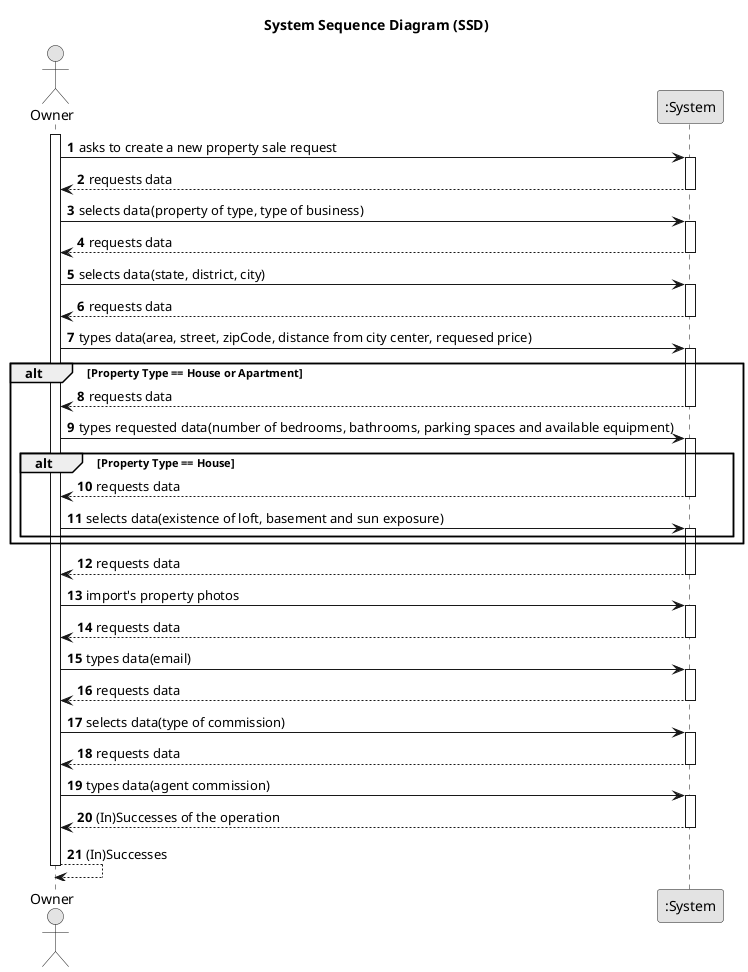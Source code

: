 @startuml
'https://plantuml.com/sequence-diagram
skinparam monochrome true
skinparam packageStyle rectangle
skinparam shadowing false

title System Sequence Diagram (SSD)

autonumber

actor "Owner" as Owner
participant ":System" as System

activate Owner

        Owner -> System : asks to create a new property sale request
        activate System

            System --> Owner : requests data
        deactivate System

        Owner -> System : selects data(property of type, type of business)
        activate System

            System --> Owner : requests data
        deactivate System

        Owner -> System : selects data(state, district, city)
        activate System

            System --> Owner : requests data
        deactivate System

        Owner -> System : types data(area, street, zipCode, distance from city center, requesed price)
        activate System


        alt Property Type == House or Apartment

                System --> Owner : requests data
            deactivate System

            Owner -> System : types requested data(number of bedrooms, bathrooms, parking spaces and available equipment)
            activate System

                alt Property Type == House

                        System --> Owner : requests data
                    deactivate System

                    Owner -> System : selects data(existence of loft, basement and sun exposure)
                    activate System

                end

        end

            System --> Owner :requests data
        deactivate System

        Owner -> System : import's property photos
        activate System

            System --> Owner : requests data
        deactivate System

        Owner -> System : types data(email)
        activate System

            System --> Owner : requests data
        deactivate System

        Owner -> System : selects data(type of commission)
        activate System

            System --> Owner : requests data
        deactivate System

        Owner -> System : types data(agent commission)
        activate System

            System --> Owner : (In)Successes of the operation
        deactivate System

        Owner --> Owner : (In)Successes
    deactivate Owner
@enduml